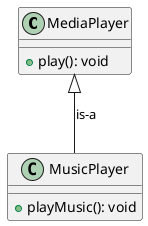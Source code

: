 @startuml

class MediaPlayer {
    + play(): void
}

class MusicPlayer {
    + playMusic(): void
}

MusicPlayer -up-|> MediaPlayer: is-a

@enduml